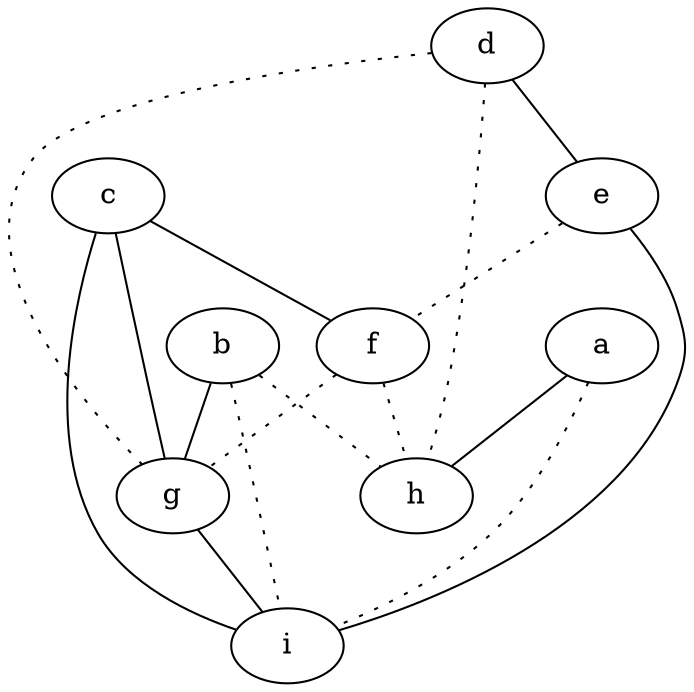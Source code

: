 graph {
a -- h;
a -- i [style=dotted];
b -- g;
b -- h [style=dotted];
b -- i [style=dotted];
c -- f;
c -- g;
c -- i;
d -- e;
d -- g [style=dotted];
d -- h [style=dotted];
e -- f [style=dotted];
e -- i;
f -- g [style=dotted];
f -- h [style=dotted];
g -- i;
}
